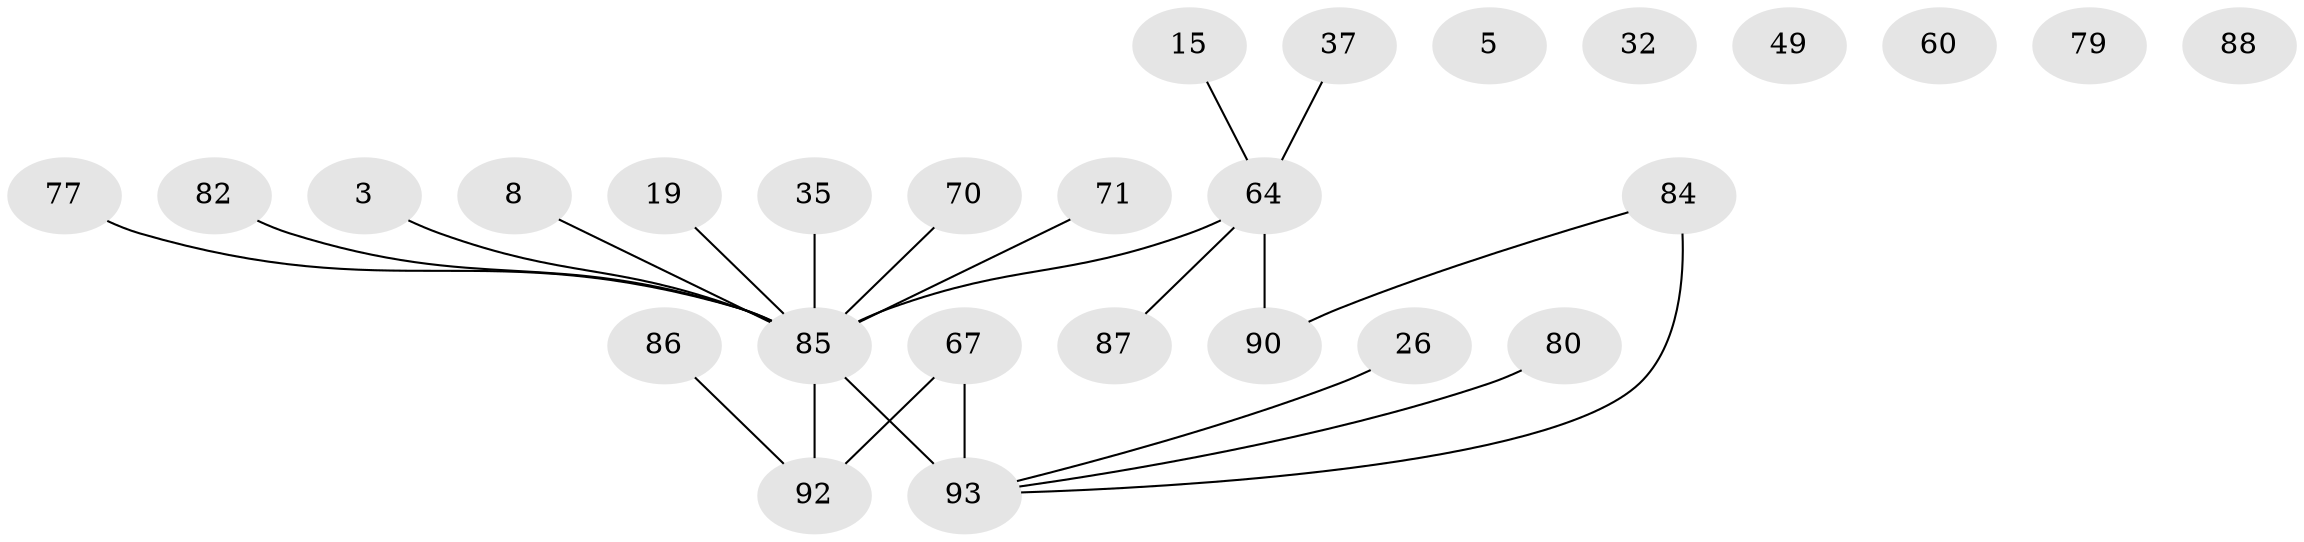 // original degree distribution, {3: 0.22580645161290322, 6: 0.043010752688172046, 1: 0.25806451612903225, 2: 0.24731182795698925, 0: 0.06451612903225806, 5: 0.053763440860215055, 4: 0.10752688172043011}
// Generated by graph-tools (version 1.1) at 2025/43/03/04/25 21:43:04]
// undirected, 27 vertices, 22 edges
graph export_dot {
graph [start="1"]
  node [color=gray90,style=filled];
  3;
  5;
  8;
  15;
  19;
  26 [super="+10"];
  32;
  35;
  37;
  49;
  60;
  64 [super="+12+28+56"];
  67 [super="+1"];
  70;
  71;
  77 [super="+66"];
  79;
  80 [super="+34"];
  82;
  84 [super="+9+74"];
  85 [super="+18+33+38+78+83"];
  86 [super="+27"];
  87;
  88;
  90 [super="+41+73+57+81"];
  92 [super="+40+61+62+72+89+75"];
  93 [super="+44+50+91+63"];
  3 -- 85;
  8 -- 85;
  15 -- 64;
  19 -- 85;
  26 -- 93 [weight=2];
  35 -- 85;
  37 -- 64;
  64 -- 87;
  64 -- 90 [weight=3];
  64 -- 85 [weight=4];
  67 -- 92;
  67 -- 93 [weight=3];
  70 -- 85;
  71 -- 85;
  77 -- 85 [weight=3];
  80 -- 93;
  82 -- 85;
  84 -- 90;
  84 -- 93 [weight=3];
  85 -- 93 [weight=8];
  85 -- 92 [weight=3];
  86 -- 92 [weight=2];
}
